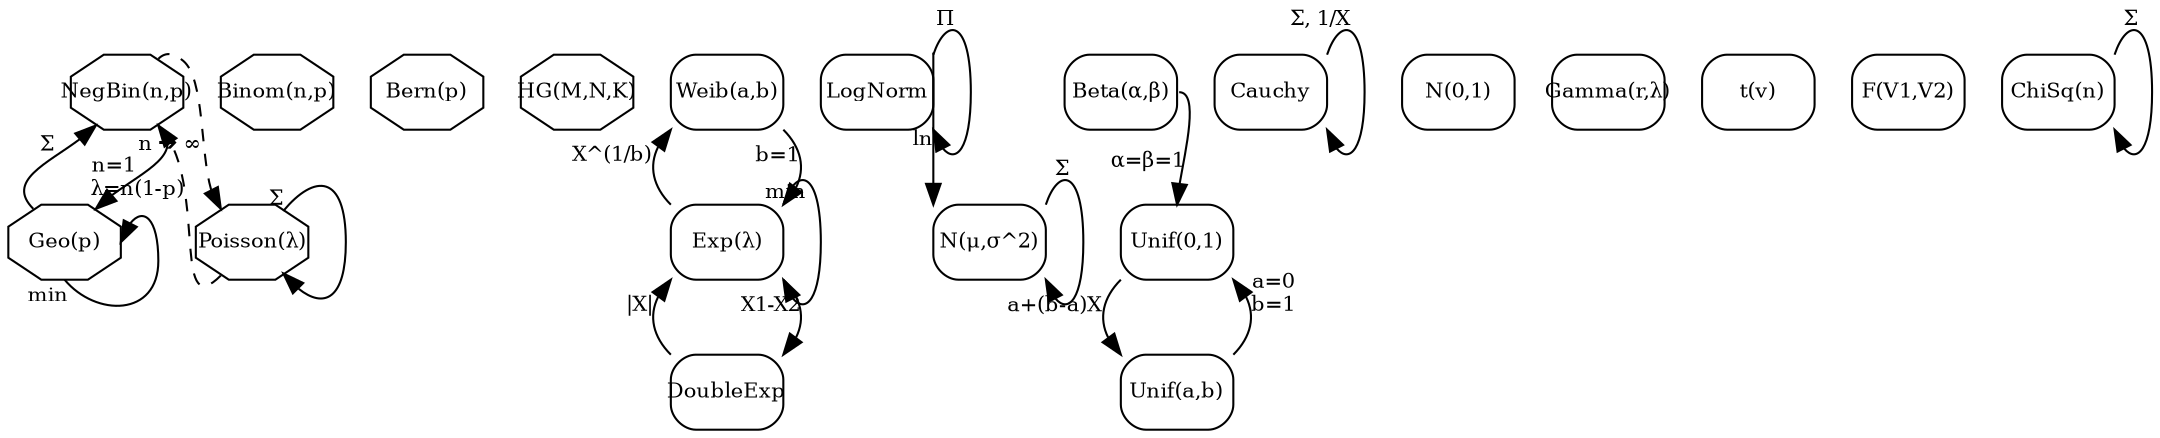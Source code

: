 // Note: Incomplete visualization aid. Work in progress.
//       Exercise in both visualization and statistics.
//       Initial content derived from the Wikipedia page "Relationships among probability distributions".
//       Will likely end up being an output of some other program.
strict digraph "Univariate Distributions" {
    node [fixedsize=true, fontsize=10, shape=octagon, pin=true]
    overlap=false
    _penwidth=7
    splines=true

    // Discrete distributions
    "NegBin(n,p)"  [pos="0,400"]                  // negbin
    "Poisson(λ)"   [pos="100,400"]                // poisson
    "Binom(n,p)"   [pos="200,400"]                // binom
    "Bern(p)"      [pos="300,400"]                // bern
    "Geo(p)"       [pos="0,300"]                  // geo
    "HG(M,N,K)"    [pos="200,300"]                // hgeo

    // Continuous distributions
    "Weib(a,b)"    [pos="300,300" shape=rectangle style=rounded]  // weibull

    "LogNorm"      [pos="0,200"   shape=rectangle style=rounded]  // lognorm
    "N(μ,σ^2)"     [pos="100,200" shape=rectangle style=rounded]  // norm
    "Beta(α,β)"    [pos="200,200" shape=rectangle style=rounded]  // beta

    "Cauchy"       [pos="0,100"   shape=rectangle style=rounded]  // cauchy
    "N(0,1)"       [pos="100,100" shape=rectangle style=rounded]  // norm01
    "Gamma(r,λ)"   [pos="200,100" shape=rectangle style=rounded]  // gamma
    "Exp(λ)"       [pos="300,100" shape=rectangle style=rounded]  // exp
    "Unif(0,1)"    [pos="400,100" shape=rectangle style=rounded]  // unif01

    "t(v)"         [pos="0,0"     shape=rectangle style=rounded]  // t
    "F(V1,V2)"     [pos="100,0"   shape=rectangle style=rounded]  // f
    "ChiSq(n)"     [pos="200,0"   shape=rectangle style=rounded]  // chi2
    "DoubleExp"    [pos="300,0"   shape=rectangle style=rounded]  // exp2
    "Unif(a,b)"    [pos="400,0"   shape=rectangle style=rounded]  // unif

    // Self-relations
    "Cauchy":ne     -> "Cauchy":se     [fontsize=10 xlabel="Σ, 1/X"]
    "ChiSq(n)":ne   -> "ChiSq(n)":se   [fontsize=10 xlabel="Σ"]
    "Exp(λ)":ne     -> "Exp(λ)":se     [fontsize=10 xlabel="min"]
    "Geo(p)":s      -> "Geo(p)":e      [fontsize=10 xlabel="min"]
    "LogNorm":ne    -> "LogNorm":se    [fontsize=10 xlabel="Π"]
    "N(μ,σ^2)":ne   -> "N(μ,σ^2)":se   [fontsize=10 xlabel="Σ"]
    "Poisson(λ)":ne -> "Poisson(λ)":se [fontsize=10 xlabel="Σ"]

    // Discrete-Discrete relations
    "Beta(α,β)":e    -> "Unif(0,1)":n    [fontsize=10 xlabel="α=β=1\n\n"]

    "DoubleExp":nw   -> "Exp(λ)":sw      [fontsize=10 xlabel="|X|"]
    "Exp(λ)":se      -> "DoubleExp":ne   [fontsize=10 xlabel="X1-X2"]

    "Exp(λ)":nw      -> "Weib(a,b)":sw   [fontsize=10 xlabel="X^(1/b)"]
    "Weib(a,b)":se   -> "Exp(λ)":ne      [fontsize=10 xlabel="b=1"]

    "Geo(p)":nw      -> "NegBin(n,p)":sw [fontsize=10 xlabel="Σ"]
    "NegBin(n,p)":se -> "Geo(p)":ne      [fontsize=10 xlabel="n=1"]

    "LogNorm":ne     -> "N(μ,σ^2)":nw    [fontsize=10 xlabel="ln"]

    "NegBin(n,p)":ne -> "Poisson(λ)":nw  [fontsize=10 xlabel="n ➔ ∞", style=dashed]
    "Poisson(λ)":sw  -> "NegBin(n,p)":se [fontsize=10 xlabel="λ=n(1-p)" style=dashed]

    "Unif(0,1)":sw   -> "Unif(a,b)":nw   [fontsize=10 xlabel="a+(b-a)X"]
    "Unif(a,b)":ne   -> "Unif(0,1)":se   [fontsize=10 xlabel="\n\n\na=0\nb=1"]
}
